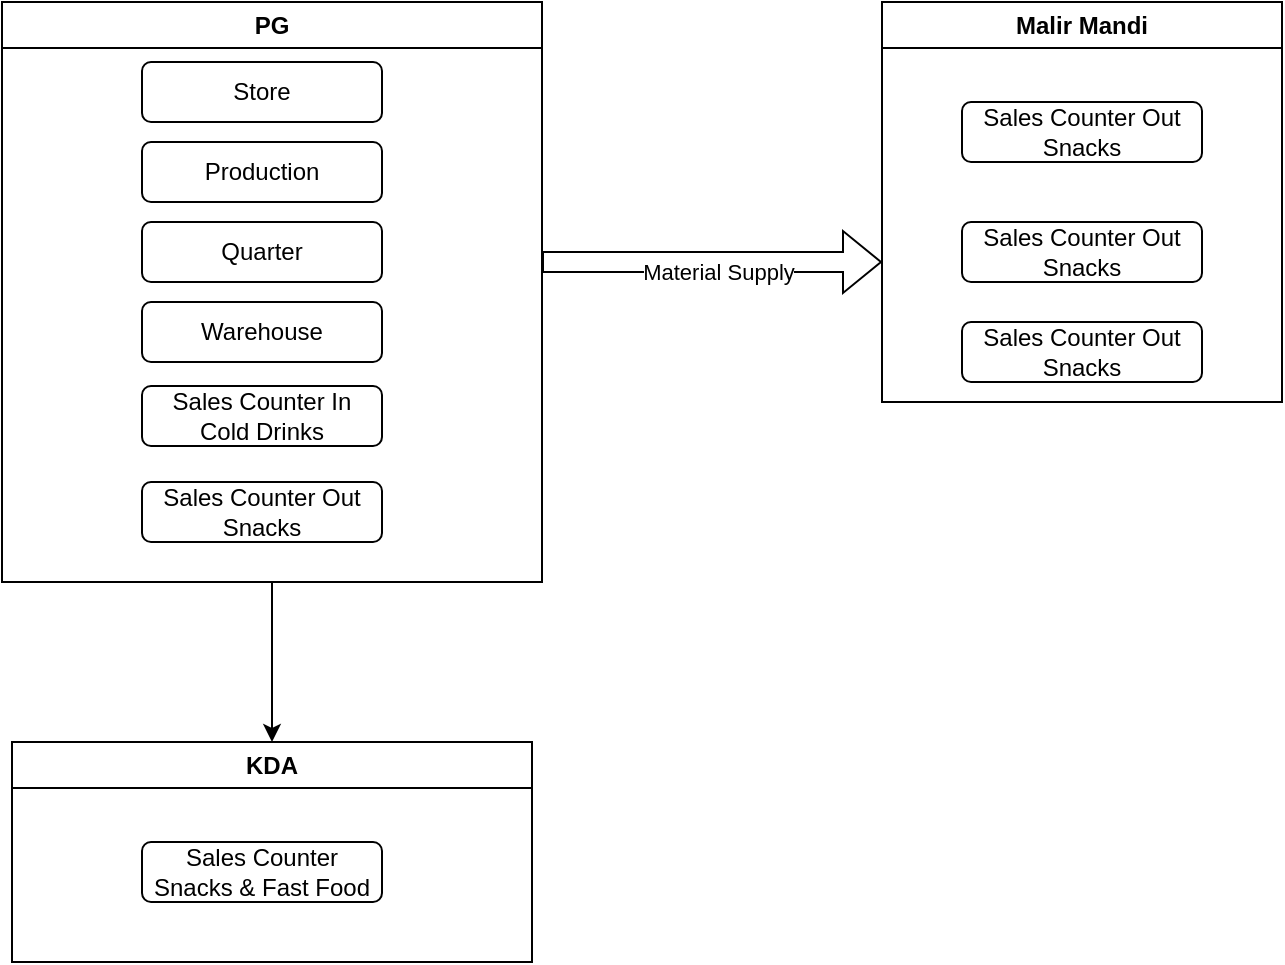 <mxfile version="24.2.5" type="github">
  <diagram name="Page-1" id="vNQFmZx2gMr3rpY3dTOg">
    <mxGraphModel dx="1120" dy="468" grid="1" gridSize="10" guides="1" tooltips="1" connect="1" arrows="1" fold="1" page="1" pageScale="1" pageWidth="850" pageHeight="1100" math="0" shadow="0">
      <root>
        <mxCell id="0" />
        <mxCell id="1" parent="0" />
        <mxCell id="Nj1gAQICYfYbu2JzRmsQ-13" value="PG" style="swimlane;whiteSpace=wrap;html=1;" vertex="1" parent="1">
          <mxGeometry x="100" y="30" width="270" height="290" as="geometry">
            <mxRectangle x="100" y="30" width="60" height="30" as="alternateBounds" />
          </mxGeometry>
        </mxCell>
        <mxCell id="Nj1gAQICYfYbu2JzRmsQ-4" value="Production" style="rounded=1;whiteSpace=wrap;html=1;" vertex="1" parent="Nj1gAQICYfYbu2JzRmsQ-13">
          <mxGeometry x="70" y="70" width="120" height="30" as="geometry" />
        </mxCell>
        <mxCell id="Nj1gAQICYfYbu2JzRmsQ-11" value="Store" style="rounded=1;whiteSpace=wrap;html=1;" vertex="1" parent="Nj1gAQICYfYbu2JzRmsQ-13">
          <mxGeometry x="70" y="30" width="120" height="30" as="geometry" />
        </mxCell>
        <mxCell id="Nj1gAQICYfYbu2JzRmsQ-14" value="Quarter" style="rounded=1;whiteSpace=wrap;html=1;" vertex="1" parent="Nj1gAQICYfYbu2JzRmsQ-13">
          <mxGeometry x="70" y="110" width="120" height="30" as="geometry" />
        </mxCell>
        <mxCell id="Nj1gAQICYfYbu2JzRmsQ-15" value="Warehouse" style="rounded=1;whiteSpace=wrap;html=1;" vertex="1" parent="Nj1gAQICYfYbu2JzRmsQ-13">
          <mxGeometry x="70" y="150" width="120" height="30" as="geometry" />
        </mxCell>
        <mxCell id="Nj1gAQICYfYbu2JzRmsQ-16" value="Sales Counter In&lt;div&gt;Cold Drinks&lt;/div&gt;" style="rounded=1;whiteSpace=wrap;html=1;" vertex="1" parent="Nj1gAQICYfYbu2JzRmsQ-13">
          <mxGeometry x="70" y="192" width="120" height="30" as="geometry" />
        </mxCell>
        <mxCell id="Nj1gAQICYfYbu2JzRmsQ-17" value="Sales Counter Out&lt;div&gt;Snacks&lt;/div&gt;" style="rounded=1;whiteSpace=wrap;html=1;" vertex="1" parent="Nj1gAQICYfYbu2JzRmsQ-13">
          <mxGeometry x="70" y="240" width="120" height="30" as="geometry" />
        </mxCell>
        <mxCell id="Nj1gAQICYfYbu2JzRmsQ-18" value="KDA" style="swimlane;whiteSpace=wrap;html=1;" vertex="1" parent="1">
          <mxGeometry x="105" y="400" width="260" height="110" as="geometry" />
        </mxCell>
        <mxCell id="Nj1gAQICYfYbu2JzRmsQ-19" value="Sales Counter&lt;div&gt;Snacks &amp;amp; Fast Food&lt;/div&gt;" style="rounded=1;whiteSpace=wrap;html=1;" vertex="1" parent="Nj1gAQICYfYbu2JzRmsQ-18">
          <mxGeometry x="65" y="50" width="120" height="30" as="geometry" />
        </mxCell>
        <mxCell id="Nj1gAQICYfYbu2JzRmsQ-23" value="" style="endArrow=classic;html=1;rounded=0;entryX=0.5;entryY=0;entryDx=0;entryDy=0;exitX=0.5;exitY=1;exitDx=0;exitDy=0;" edge="1" parent="1" source="Nj1gAQICYfYbu2JzRmsQ-13" target="Nj1gAQICYfYbu2JzRmsQ-18">
          <mxGeometry width="50" height="50" relative="1" as="geometry">
            <mxPoint x="400" y="270" as="sourcePoint" />
            <mxPoint x="450" y="220" as="targetPoint" />
          </mxGeometry>
        </mxCell>
        <mxCell id="Nj1gAQICYfYbu2JzRmsQ-24" value="Malir Mandi" style="swimlane;whiteSpace=wrap;html=1;" vertex="1" parent="1">
          <mxGeometry x="540" y="30" width="200" height="200" as="geometry" />
        </mxCell>
        <mxCell id="Nj1gAQICYfYbu2JzRmsQ-25" value="Sales Counter Out&lt;div&gt;Snacks&lt;/div&gt;" style="rounded=1;whiteSpace=wrap;html=1;" vertex="1" parent="Nj1gAQICYfYbu2JzRmsQ-24">
          <mxGeometry x="40" y="50" width="120" height="30" as="geometry" />
        </mxCell>
        <mxCell id="Nj1gAQICYfYbu2JzRmsQ-26" value="Sales Counter Out&lt;div&gt;Snacks&lt;/div&gt;" style="rounded=1;whiteSpace=wrap;html=1;" vertex="1" parent="Nj1gAQICYfYbu2JzRmsQ-24">
          <mxGeometry x="40" y="110" width="120" height="30" as="geometry" />
        </mxCell>
        <mxCell id="Nj1gAQICYfYbu2JzRmsQ-27" value="Sales Counter Out&lt;div&gt;Snacks&lt;/div&gt;" style="rounded=1;whiteSpace=wrap;html=1;" vertex="1" parent="Nj1gAQICYfYbu2JzRmsQ-24">
          <mxGeometry x="40" y="160" width="120" height="30" as="geometry" />
        </mxCell>
        <mxCell id="Nj1gAQICYfYbu2JzRmsQ-28" value="" style="shape=flexArrow;endArrow=classic;html=1;rounded=0;" edge="1" parent="1">
          <mxGeometry width="50" height="50" relative="1" as="geometry">
            <mxPoint x="370" y="160" as="sourcePoint" />
            <mxPoint x="540" y="160" as="targetPoint" />
          </mxGeometry>
        </mxCell>
        <mxCell id="Nj1gAQICYfYbu2JzRmsQ-29" value="Material Supply" style="edgeLabel;html=1;align=center;verticalAlign=middle;resizable=0;points=[];" vertex="1" connectable="0" parent="Nj1gAQICYfYbu2JzRmsQ-28">
          <mxGeometry x="0.035" y="-5" relative="1" as="geometry">
            <mxPoint as="offset" />
          </mxGeometry>
        </mxCell>
      </root>
    </mxGraphModel>
  </diagram>
</mxfile>
